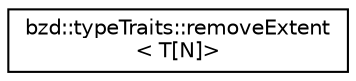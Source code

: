 digraph "Graphical Class Hierarchy"
{
  edge [fontname="Helvetica",fontsize="10",labelfontname="Helvetica",labelfontsize="10"];
  node [fontname="Helvetica",fontsize="10",shape=record];
  rankdir="LR";
  Node0 [label="bzd::typeTraits::removeExtent\l\< T[N]\>",height=0.2,width=0.4,color="black", fillcolor="white", style="filled",URL="$structbzd_1_1typeTraits_1_1removeExtent_3_01T[N]_4.html"];
}

